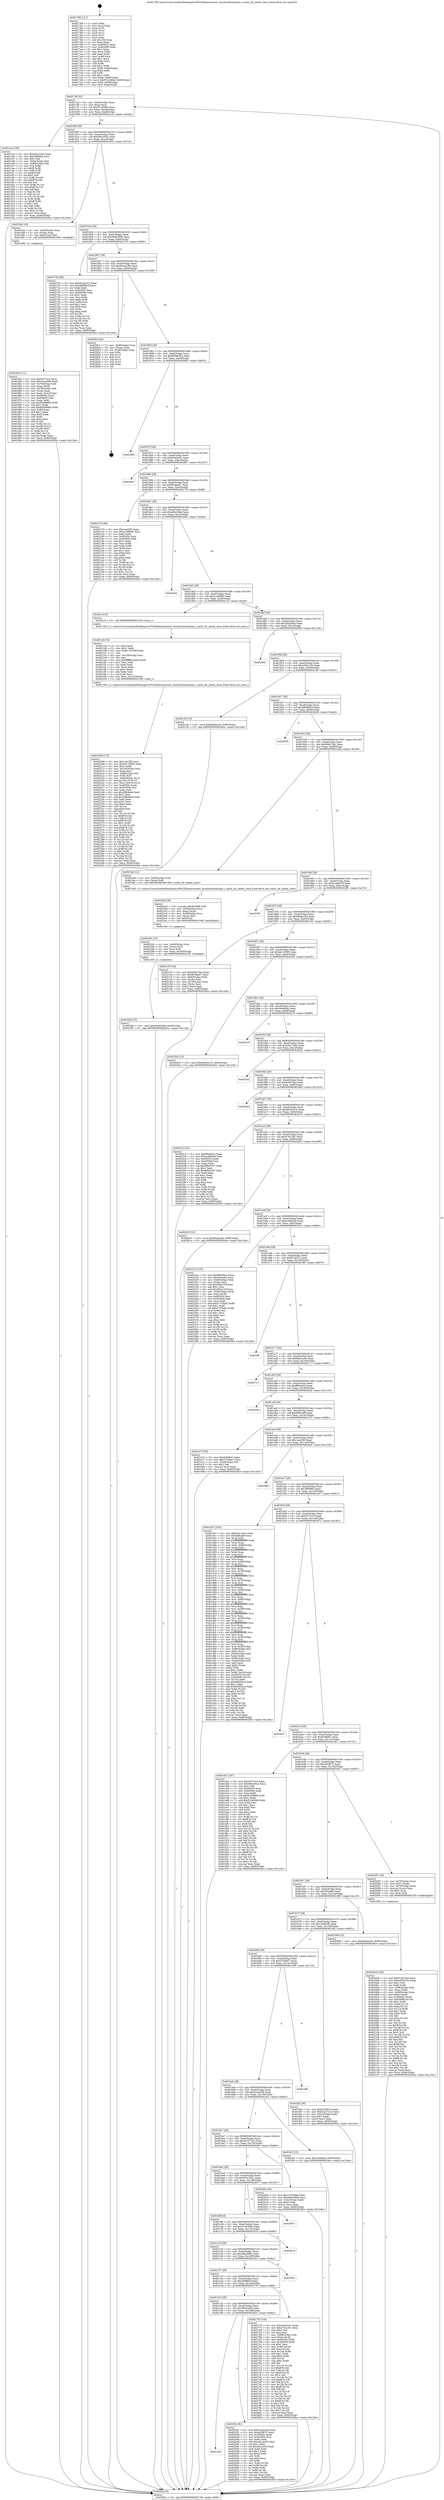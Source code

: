digraph "0x401780" {
  label = "0x401780 (/mnt/c/Users/mathe/Desktop/tcc/POCII/binaries/extr_linuxfscifssmb2ops.c_smb2_dir_needs_close_Final-ollvm.out::main(0))"
  labelloc = "t"
  node[shape=record]

  Entry [label="",width=0.3,height=0.3,shape=circle,fillcolor=black,style=filled]
  "0x4017ef" [label="{
     0x4017ef [32]\l
     | [instrs]\l
     &nbsp;&nbsp;0x4017ef \<+6\>: mov -0x90(%rbp),%eax\l
     &nbsp;&nbsp;0x4017f5 \<+2\>: mov %eax,%ecx\l
     &nbsp;&nbsp;0x4017f7 \<+6\>: sub $0x87a1b6bb,%ecx\l
     &nbsp;&nbsp;0x4017fd \<+6\>: mov %eax,-0xa4(%rbp)\l
     &nbsp;&nbsp;0x401803 \<+6\>: mov %ecx,-0xa8(%rbp)\l
     &nbsp;&nbsp;0x401809 \<+6\>: je 0000000000401ccd \<main+0x54d\>\l
  }"]
  "0x401ccd" [label="{
     0x401ccd [106]\l
     | [instrs]\l
     &nbsp;&nbsp;0x401ccd \<+5\>: mov $0x453c10a1,%eax\l
     &nbsp;&nbsp;0x401cd2 \<+5\>: mov $0x38f386a,%ecx\l
     &nbsp;&nbsp;0x401cd7 \<+2\>: mov $0x1,%dl\l
     &nbsp;&nbsp;0x401cd9 \<+7\>: mov -0x8a(%rbp),%sil\l
     &nbsp;&nbsp;0x401ce0 \<+7\>: mov -0x89(%rbp),%dil\l
     &nbsp;&nbsp;0x401ce7 \<+3\>: mov %sil,%r8b\l
     &nbsp;&nbsp;0x401cea \<+4\>: xor $0xff,%r8b\l
     &nbsp;&nbsp;0x401cee \<+3\>: mov %dil,%r9b\l
     &nbsp;&nbsp;0x401cf1 \<+4\>: xor $0xff,%r9b\l
     &nbsp;&nbsp;0x401cf5 \<+3\>: xor $0x1,%dl\l
     &nbsp;&nbsp;0x401cf8 \<+3\>: mov %r8b,%r10b\l
     &nbsp;&nbsp;0x401cfb \<+4\>: and $0xff,%r10b\l
     &nbsp;&nbsp;0x401cff \<+3\>: and %dl,%sil\l
     &nbsp;&nbsp;0x401d02 \<+3\>: mov %r9b,%r11b\l
     &nbsp;&nbsp;0x401d05 \<+4\>: and $0xff,%r11b\l
     &nbsp;&nbsp;0x401d09 \<+3\>: and %dl,%dil\l
     &nbsp;&nbsp;0x401d0c \<+3\>: or %sil,%r10b\l
     &nbsp;&nbsp;0x401d0f \<+3\>: or %dil,%r11b\l
     &nbsp;&nbsp;0x401d12 \<+3\>: xor %r11b,%r10b\l
     &nbsp;&nbsp;0x401d15 \<+3\>: or %r9b,%r8b\l
     &nbsp;&nbsp;0x401d18 \<+4\>: xor $0xff,%r8b\l
     &nbsp;&nbsp;0x401d1c \<+3\>: or $0x1,%dl\l
     &nbsp;&nbsp;0x401d1f \<+3\>: and %dl,%r8b\l
     &nbsp;&nbsp;0x401d22 \<+3\>: or %r8b,%r10b\l
     &nbsp;&nbsp;0x401d25 \<+4\>: test $0x1,%r10b\l
     &nbsp;&nbsp;0x401d29 \<+3\>: cmovne %ecx,%eax\l
     &nbsp;&nbsp;0x401d2c \<+6\>: mov %eax,-0x90(%rbp)\l
     &nbsp;&nbsp;0x401d32 \<+5\>: jmp 00000000004029ce \<main+0x124e\>\l
  }"]
  "0x40180f" [label="{
     0x40180f [28]\l
     | [instrs]\l
     &nbsp;&nbsp;0x40180f \<+5\>: jmp 0000000000401814 \<main+0x94\>\l
     &nbsp;&nbsp;0x401814 \<+6\>: mov -0xa4(%rbp),%eax\l
     &nbsp;&nbsp;0x40181a \<+5\>: sub $0x90bc0542,%eax\l
     &nbsp;&nbsp;0x40181f \<+6\>: mov %eax,-0xac(%rbp)\l
     &nbsp;&nbsp;0x401825 \<+6\>: je 0000000000401f44 \<main+0x7c4\>\l
  }"]
  "0x4029ce" [label="{
     0x4029ce [5]\l
     | [instrs]\l
     &nbsp;&nbsp;0x4029ce \<+5\>: jmp 00000000004017ef \<main+0x6f\>\l
  }"]
  "0x401780" [label="{
     0x401780 [111]\l
     | [instrs]\l
     &nbsp;&nbsp;0x401780 \<+1\>: push %rbp\l
     &nbsp;&nbsp;0x401781 \<+3\>: mov %rsp,%rbp\l
     &nbsp;&nbsp;0x401784 \<+2\>: push %r15\l
     &nbsp;&nbsp;0x401786 \<+2\>: push %r14\l
     &nbsp;&nbsp;0x401788 \<+2\>: push %r13\l
     &nbsp;&nbsp;0x40178a \<+2\>: push %r12\l
     &nbsp;&nbsp;0x40178c \<+1\>: push %rbx\l
     &nbsp;&nbsp;0x40178d \<+7\>: sub $0x158,%rsp\l
     &nbsp;&nbsp;0x401794 \<+2\>: xor %eax,%eax\l
     &nbsp;&nbsp;0x401796 \<+7\>: mov 0x40505c,%ecx\l
     &nbsp;&nbsp;0x40179d \<+7\>: mov 0x405060,%edx\l
     &nbsp;&nbsp;0x4017a4 \<+3\>: sub $0x1,%eax\l
     &nbsp;&nbsp;0x4017a7 \<+3\>: mov %ecx,%r8d\l
     &nbsp;&nbsp;0x4017aa \<+3\>: add %eax,%r8d\l
     &nbsp;&nbsp;0x4017ad \<+4\>: imul %r8d,%ecx\l
     &nbsp;&nbsp;0x4017b1 \<+3\>: and $0x1,%ecx\l
     &nbsp;&nbsp;0x4017b4 \<+3\>: cmp $0x0,%ecx\l
     &nbsp;&nbsp;0x4017b7 \<+4\>: sete %r9b\l
     &nbsp;&nbsp;0x4017bb \<+4\>: and $0x1,%r9b\l
     &nbsp;&nbsp;0x4017bf \<+7\>: mov %r9b,-0x8a(%rbp)\l
     &nbsp;&nbsp;0x4017c6 \<+3\>: cmp $0xa,%edx\l
     &nbsp;&nbsp;0x4017c9 \<+4\>: setl %r9b\l
     &nbsp;&nbsp;0x4017cd \<+4\>: and $0x1,%r9b\l
     &nbsp;&nbsp;0x4017d1 \<+7\>: mov %r9b,-0x89(%rbp)\l
     &nbsp;&nbsp;0x4017d8 \<+10\>: movl $0x87a1b6bb,-0x90(%rbp)\l
     &nbsp;&nbsp;0x4017e2 \<+6\>: mov %edi,-0x94(%rbp)\l
     &nbsp;&nbsp;0x4017e8 \<+7\>: mov %rsi,-0xa0(%rbp)\l
  }"]
  Exit [label="",width=0.3,height=0.3,shape=circle,fillcolor=black,style=filled,peripheries=2]
  "0x401f44" [label="{
     0x401f44 [16]\l
     | [instrs]\l
     &nbsp;&nbsp;0x401f44 \<+4\>: mov -0x80(%rbp),%rax\l
     &nbsp;&nbsp;0x401f48 \<+3\>: mov (%rax),%rax\l
     &nbsp;&nbsp;0x401f4b \<+4\>: mov 0x8(%rax),%rdi\l
     &nbsp;&nbsp;0x401f4f \<+5\>: call 0000000000401060 \<atoi@plt\>\l
     | [calls]\l
     &nbsp;&nbsp;0x401060 \{1\} (unknown)\l
  }"]
  "0x40182b" [label="{
     0x40182b [28]\l
     | [instrs]\l
     &nbsp;&nbsp;0x40182b \<+5\>: jmp 0000000000401830 \<main+0xb0\>\l
     &nbsp;&nbsp;0x401830 \<+6\>: mov -0xa4(%rbp),%eax\l
     &nbsp;&nbsp;0x401836 \<+5\>: sub $0x94a02068,%eax\l
     &nbsp;&nbsp;0x40183b \<+6\>: mov %eax,-0xb0(%rbp)\l
     &nbsp;&nbsp;0x401841 \<+6\>: je 0000000000402720 \<main+0xfa0\>\l
  }"]
  "0x4023e6" [label="{
     0x4023e6 [15]\l
     | [instrs]\l
     &nbsp;&nbsp;0x4023e6 \<+10\>: movl $0x94a02068,-0x90(%rbp)\l
     &nbsp;&nbsp;0x4023f0 \<+5\>: jmp 00000000004029ce \<main+0x124e\>\l
  }"]
  "0x402720" [label="{
     0x402720 [86]\l
     | [instrs]\l
     &nbsp;&nbsp;0x402720 \<+5\>: mov $0x9cd32c01,%eax\l
     &nbsp;&nbsp;0x402725 \<+5\>: mov $0x4b6f80cf,%ecx\l
     &nbsp;&nbsp;0x40272a \<+2\>: xor %edx,%edx\l
     &nbsp;&nbsp;0x40272c \<+7\>: mov 0x40505c,%esi\l
     &nbsp;&nbsp;0x402733 \<+7\>: mov 0x405060,%edi\l
     &nbsp;&nbsp;0x40273a \<+3\>: sub $0x1,%edx\l
     &nbsp;&nbsp;0x40273d \<+3\>: mov %esi,%r8d\l
     &nbsp;&nbsp;0x402740 \<+3\>: add %edx,%r8d\l
     &nbsp;&nbsp;0x402743 \<+4\>: imul %r8d,%esi\l
     &nbsp;&nbsp;0x402747 \<+3\>: and $0x1,%esi\l
     &nbsp;&nbsp;0x40274a \<+3\>: cmp $0x0,%esi\l
     &nbsp;&nbsp;0x40274d \<+4\>: sete %r9b\l
     &nbsp;&nbsp;0x402751 \<+3\>: cmp $0xa,%edi\l
     &nbsp;&nbsp;0x402754 \<+4\>: setl %r10b\l
     &nbsp;&nbsp;0x402758 \<+3\>: mov %r9b,%r11b\l
     &nbsp;&nbsp;0x40275b \<+3\>: and %r10b,%r11b\l
     &nbsp;&nbsp;0x40275e \<+3\>: xor %r10b,%r9b\l
     &nbsp;&nbsp;0x402761 \<+3\>: or %r9b,%r11b\l
     &nbsp;&nbsp;0x402764 \<+4\>: test $0x1,%r11b\l
     &nbsp;&nbsp;0x402768 \<+3\>: cmovne %ecx,%eax\l
     &nbsp;&nbsp;0x40276b \<+6\>: mov %eax,-0x90(%rbp)\l
     &nbsp;&nbsp;0x402771 \<+5\>: jmp 00000000004029ce \<main+0x124e\>\l
  }"]
  "0x401847" [label="{
     0x401847 [28]\l
     | [instrs]\l
     &nbsp;&nbsp;0x401847 \<+5\>: jmp 000000000040184c \<main+0xcc\>\l
     &nbsp;&nbsp;0x40184c \<+6\>: mov -0xa4(%rbp),%eax\l
     &nbsp;&nbsp;0x401852 \<+5\>: sub $0x94a2ac8b,%eax\l
     &nbsp;&nbsp;0x401857 \<+6\>: mov %eax,-0xb4(%rbp)\l
     &nbsp;&nbsp;0x40185d \<+6\>: je 000000000040281f \<main+0x109f\>\l
  }"]
  "0x4023d1" [label="{
     0x4023d1 [21]\l
     | [instrs]\l
     &nbsp;&nbsp;0x4023d1 \<+4\>: mov -0x68(%rbp),%rcx\l
     &nbsp;&nbsp;0x4023d5 \<+3\>: mov (%rcx),%rcx\l
     &nbsp;&nbsp;0x4023d8 \<+3\>: mov %rcx,%rdi\l
     &nbsp;&nbsp;0x4023db \<+6\>: mov %eax,-0x160(%rbp)\l
     &nbsp;&nbsp;0x4023e1 \<+5\>: call 0000000000401030 \<free@plt\>\l
     | [calls]\l
     &nbsp;&nbsp;0x401030 \{1\} (unknown)\l
  }"]
  "0x40281f" [label="{
     0x40281f [24]\l
     | [instrs]\l
     &nbsp;&nbsp;0x40281f \<+7\>: mov -0x88(%rbp),%rax\l
     &nbsp;&nbsp;0x402826 \<+2\>: mov (%rax),%eax\l
     &nbsp;&nbsp;0x402828 \<+4\>: lea -0x28(%rbp),%rsp\l
     &nbsp;&nbsp;0x40282c \<+1\>: pop %rbx\l
     &nbsp;&nbsp;0x40282d \<+2\>: pop %r12\l
     &nbsp;&nbsp;0x40282f \<+2\>: pop %r13\l
     &nbsp;&nbsp;0x402831 \<+2\>: pop %r14\l
     &nbsp;&nbsp;0x402833 \<+2\>: pop %r15\l
     &nbsp;&nbsp;0x402835 \<+1\>: pop %rbp\l
     &nbsp;&nbsp;0x402836 \<+1\>: ret\l
  }"]
  "0x401863" [label="{
     0x401863 [28]\l
     | [instrs]\l
     &nbsp;&nbsp;0x401863 \<+5\>: jmp 0000000000401868 \<main+0xe8\>\l
     &nbsp;&nbsp;0x401868 \<+6\>: mov -0xa4(%rbp),%eax\l
     &nbsp;&nbsp;0x40186e \<+5\>: sub $0x995e6353,%eax\l
     &nbsp;&nbsp;0x401873 \<+6\>: mov %eax,-0xb8(%rbp)\l
     &nbsp;&nbsp;0x401879 \<+6\>: je 0000000000402683 \<main+0xf03\>\l
  }"]
  "0x4023b4" [label="{
     0x4023b4 [29]\l
     | [instrs]\l
     &nbsp;&nbsp;0x4023b4 \<+10\>: movabs $0x4030d6,%rdi\l
     &nbsp;&nbsp;0x4023be \<+4\>: mov -0x58(%rbp),%rcx\l
     &nbsp;&nbsp;0x4023c2 \<+2\>: mov %eax,(%rcx)\l
     &nbsp;&nbsp;0x4023c4 \<+4\>: mov -0x58(%rbp),%rcx\l
     &nbsp;&nbsp;0x4023c8 \<+2\>: mov (%rcx),%esi\l
     &nbsp;&nbsp;0x4023ca \<+2\>: mov $0x0,%al\l
     &nbsp;&nbsp;0x4023cc \<+5\>: call 0000000000401040 \<printf@plt\>\l
     | [calls]\l
     &nbsp;&nbsp;0x401040 \{1\} (unknown)\l
  }"]
  "0x402683" [label="{
     0x402683\l
  }", style=dashed]
  "0x40187f" [label="{
     0x40187f [28]\l
     | [instrs]\l
     &nbsp;&nbsp;0x40187f \<+5\>: jmp 0000000000401884 \<main+0x104\>\l
     &nbsp;&nbsp;0x401884 \<+6\>: mov -0xa4(%rbp),%eax\l
     &nbsp;&nbsp;0x40188a \<+5\>: sub $0x9cd32c01,%eax\l
     &nbsp;&nbsp;0x40188f \<+6\>: mov %eax,-0xbc(%rbp)\l
     &nbsp;&nbsp;0x401895 \<+6\>: je 00000000004029b7 \<main+0x1237\>\l
  }"]
  "0x402208" [label="{
     0x402208 [172]\l
     | [instrs]\l
     &nbsp;&nbsp;0x402208 \<+5\>: mov $0x1ea25f2,%ecx\l
     &nbsp;&nbsp;0x40220d \<+5\>: mov $0xbd119993,%edx\l
     &nbsp;&nbsp;0x402212 \<+3\>: mov $0x1,%r8b\l
     &nbsp;&nbsp;0x402215 \<+6\>: mov -0x15c(%rbp),%esi\l
     &nbsp;&nbsp;0x40221b \<+3\>: imul %eax,%esi\l
     &nbsp;&nbsp;0x40221e \<+4\>: mov -0x68(%rbp),%r9\l
     &nbsp;&nbsp;0x402222 \<+3\>: mov (%r9),%r9\l
     &nbsp;&nbsp;0x402225 \<+4\>: mov -0x60(%rbp),%r10\l
     &nbsp;&nbsp;0x402229 \<+3\>: movslq (%r10),%r10\l
     &nbsp;&nbsp;0x40222c \<+4\>: mov %esi,(%r9,%r10,4)\l
     &nbsp;&nbsp;0x402230 \<+7\>: mov 0x40505c,%eax\l
     &nbsp;&nbsp;0x402237 \<+7\>: mov 0x405060,%esi\l
     &nbsp;&nbsp;0x40223e \<+2\>: mov %eax,%edi\l
     &nbsp;&nbsp;0x402240 \<+6\>: sub $0x26fb9e6d,%edi\l
     &nbsp;&nbsp;0x402246 \<+3\>: sub $0x1,%edi\l
     &nbsp;&nbsp;0x402249 \<+6\>: add $0x26fb9e6d,%edi\l
     &nbsp;&nbsp;0x40224f \<+3\>: imul %edi,%eax\l
     &nbsp;&nbsp;0x402252 \<+3\>: and $0x1,%eax\l
     &nbsp;&nbsp;0x402255 \<+3\>: cmp $0x0,%eax\l
     &nbsp;&nbsp;0x402258 \<+4\>: sete %r11b\l
     &nbsp;&nbsp;0x40225c \<+3\>: cmp $0xa,%esi\l
     &nbsp;&nbsp;0x40225f \<+3\>: setl %bl\l
     &nbsp;&nbsp;0x402262 \<+3\>: mov %r11b,%r14b\l
     &nbsp;&nbsp;0x402265 \<+4\>: xor $0xff,%r14b\l
     &nbsp;&nbsp;0x402269 \<+3\>: mov %bl,%r15b\l
     &nbsp;&nbsp;0x40226c \<+4\>: xor $0xff,%r15b\l
     &nbsp;&nbsp;0x402270 \<+4\>: xor $0x1,%r8b\l
     &nbsp;&nbsp;0x402274 \<+3\>: mov %r14b,%r12b\l
     &nbsp;&nbsp;0x402277 \<+4\>: and $0xff,%r12b\l
     &nbsp;&nbsp;0x40227b \<+3\>: and %r8b,%r11b\l
     &nbsp;&nbsp;0x40227e \<+3\>: mov %r15b,%r13b\l
     &nbsp;&nbsp;0x402281 \<+4\>: and $0xff,%r13b\l
     &nbsp;&nbsp;0x402285 \<+3\>: and %r8b,%bl\l
     &nbsp;&nbsp;0x402288 \<+3\>: or %r11b,%r12b\l
     &nbsp;&nbsp;0x40228b \<+3\>: or %bl,%r13b\l
     &nbsp;&nbsp;0x40228e \<+3\>: xor %r13b,%r12b\l
     &nbsp;&nbsp;0x402291 \<+3\>: or %r15b,%r14b\l
     &nbsp;&nbsp;0x402294 \<+4\>: xor $0xff,%r14b\l
     &nbsp;&nbsp;0x402298 \<+4\>: or $0x1,%r8b\l
     &nbsp;&nbsp;0x40229c \<+3\>: and %r8b,%r14b\l
     &nbsp;&nbsp;0x40229f \<+3\>: or %r14b,%r12b\l
     &nbsp;&nbsp;0x4022a2 \<+4\>: test $0x1,%r12b\l
     &nbsp;&nbsp;0x4022a6 \<+3\>: cmovne %edx,%ecx\l
     &nbsp;&nbsp;0x4022a9 \<+6\>: mov %ecx,-0x90(%rbp)\l
     &nbsp;&nbsp;0x4022af \<+5\>: jmp 00000000004029ce \<main+0x124e\>\l
  }"]
  "0x4029b7" [label="{
     0x4029b7\l
  }", style=dashed]
  "0x40189b" [label="{
     0x40189b [28]\l
     | [instrs]\l
     &nbsp;&nbsp;0x40189b \<+5\>: jmp 00000000004018a0 \<main+0x120\>\l
     &nbsp;&nbsp;0x4018a0 \<+6\>: mov -0xa4(%rbp),%eax\l
     &nbsp;&nbsp;0x4018a6 \<+5\>: sub $0x9f18ae67,%eax\l
     &nbsp;&nbsp;0x4018ab \<+6\>: mov %eax,-0xc0(%rbp)\l
     &nbsp;&nbsp;0x4018b1 \<+6\>: je 0000000000402179 \<main+0x9f9\>\l
  }"]
  "0x4021d4" [label="{
     0x4021d4 [52]\l
     | [instrs]\l
     &nbsp;&nbsp;0x4021d4 \<+2\>: xor %ecx,%ecx\l
     &nbsp;&nbsp;0x4021d6 \<+5\>: mov $0x2,%edx\l
     &nbsp;&nbsp;0x4021db \<+6\>: mov %edx,-0x158(%rbp)\l
     &nbsp;&nbsp;0x4021e1 \<+1\>: cltd\l
     &nbsp;&nbsp;0x4021e2 \<+6\>: mov -0x158(%rbp),%esi\l
     &nbsp;&nbsp;0x4021e8 \<+2\>: idiv %esi\l
     &nbsp;&nbsp;0x4021ea \<+6\>: imul $0xfffffffe,%edx,%edx\l
     &nbsp;&nbsp;0x4021f0 \<+2\>: mov %ecx,%edi\l
     &nbsp;&nbsp;0x4021f2 \<+2\>: sub %edx,%edi\l
     &nbsp;&nbsp;0x4021f4 \<+2\>: mov %ecx,%edx\l
     &nbsp;&nbsp;0x4021f6 \<+3\>: sub $0x1,%edx\l
     &nbsp;&nbsp;0x4021f9 \<+2\>: add %edx,%edi\l
     &nbsp;&nbsp;0x4021fb \<+2\>: sub %edi,%ecx\l
     &nbsp;&nbsp;0x4021fd \<+6\>: mov %ecx,-0x15c(%rbp)\l
     &nbsp;&nbsp;0x402203 \<+5\>: call 0000000000401160 \<next_i\>\l
     | [calls]\l
     &nbsp;&nbsp;0x401160 \{1\} (/mnt/c/Users/mathe/Desktop/tcc/POCII/binaries/extr_linuxfscifssmb2ops.c_smb2_dir_needs_close_Final-ollvm.out::next_i)\l
  }"]
  "0x402179" [label="{
     0x402179 [86]\l
     | [instrs]\l
     &nbsp;&nbsp;0x402179 \<+5\>: mov $0x1ea25f2,%eax\l
     &nbsp;&nbsp;0x40217e \<+5\>: mov $0xa1adf8b0,%ecx\l
     &nbsp;&nbsp;0x402183 \<+2\>: xor %edx,%edx\l
     &nbsp;&nbsp;0x402185 \<+7\>: mov 0x40505c,%esi\l
     &nbsp;&nbsp;0x40218c \<+7\>: mov 0x405060,%edi\l
     &nbsp;&nbsp;0x402193 \<+3\>: sub $0x1,%edx\l
     &nbsp;&nbsp;0x402196 \<+3\>: mov %esi,%r8d\l
     &nbsp;&nbsp;0x402199 \<+3\>: add %edx,%r8d\l
     &nbsp;&nbsp;0x40219c \<+4\>: imul %r8d,%esi\l
     &nbsp;&nbsp;0x4021a0 \<+3\>: and $0x1,%esi\l
     &nbsp;&nbsp;0x4021a3 \<+3\>: cmp $0x0,%esi\l
     &nbsp;&nbsp;0x4021a6 \<+4\>: sete %r9b\l
     &nbsp;&nbsp;0x4021aa \<+3\>: cmp $0xa,%edi\l
     &nbsp;&nbsp;0x4021ad \<+4\>: setl %r10b\l
     &nbsp;&nbsp;0x4021b1 \<+3\>: mov %r9b,%r11b\l
     &nbsp;&nbsp;0x4021b4 \<+3\>: and %r10b,%r11b\l
     &nbsp;&nbsp;0x4021b7 \<+3\>: xor %r10b,%r9b\l
     &nbsp;&nbsp;0x4021ba \<+3\>: or %r9b,%r11b\l
     &nbsp;&nbsp;0x4021bd \<+4\>: test $0x1,%r11b\l
     &nbsp;&nbsp;0x4021c1 \<+3\>: cmovne %ecx,%eax\l
     &nbsp;&nbsp;0x4021c4 \<+6\>: mov %eax,-0x90(%rbp)\l
     &nbsp;&nbsp;0x4021ca \<+5\>: jmp 00000000004029ce \<main+0x124e\>\l
  }"]
  "0x4018b7" [label="{
     0x4018b7 [28]\l
     | [instrs]\l
     &nbsp;&nbsp;0x4018b7 \<+5\>: jmp 00000000004018bc \<main+0x13c\>\l
     &nbsp;&nbsp;0x4018bc \<+6\>: mov -0xa4(%rbp),%eax\l
     &nbsp;&nbsp;0x4018c2 \<+5\>: sub $0xa0bc28ed,%eax\l
     &nbsp;&nbsp;0x4018c7 \<+6\>: mov %eax,-0xc4(%rbp)\l
     &nbsp;&nbsp;0x4018cd \<+6\>: je 0000000000402450 \<main+0xcd0\>\l
  }"]
  "0x4020a4" [label="{
     0x4020a4 [162]\l
     | [instrs]\l
     &nbsp;&nbsp;0x4020a4 \<+5\>: mov $0x5c261dce,%ecx\l
     &nbsp;&nbsp;0x4020a9 \<+5\>: mov $0xa293a15e,%edx\l
     &nbsp;&nbsp;0x4020ae \<+3\>: mov $0x1,%sil\l
     &nbsp;&nbsp;0x4020b1 \<+3\>: xor %r8d,%r8d\l
     &nbsp;&nbsp;0x4020b4 \<+4\>: mov -0x68(%rbp),%rdi\l
     &nbsp;&nbsp;0x4020b8 \<+3\>: mov %rax,(%rdi)\l
     &nbsp;&nbsp;0x4020bb \<+4\>: mov -0x60(%rbp),%rax\l
     &nbsp;&nbsp;0x4020bf \<+6\>: movl $0x0,(%rax)\l
     &nbsp;&nbsp;0x4020c5 \<+8\>: mov 0x40505c,%r9d\l
     &nbsp;&nbsp;0x4020cd \<+8\>: mov 0x405060,%r10d\l
     &nbsp;&nbsp;0x4020d5 \<+4\>: sub $0x1,%r8d\l
     &nbsp;&nbsp;0x4020d9 \<+3\>: mov %r9d,%r11d\l
     &nbsp;&nbsp;0x4020dc \<+3\>: add %r8d,%r11d\l
     &nbsp;&nbsp;0x4020df \<+4\>: imul %r11d,%r9d\l
     &nbsp;&nbsp;0x4020e3 \<+4\>: and $0x1,%r9d\l
     &nbsp;&nbsp;0x4020e7 \<+4\>: cmp $0x0,%r9d\l
     &nbsp;&nbsp;0x4020eb \<+3\>: sete %bl\l
     &nbsp;&nbsp;0x4020ee \<+4\>: cmp $0xa,%r10d\l
     &nbsp;&nbsp;0x4020f2 \<+4\>: setl %r14b\l
     &nbsp;&nbsp;0x4020f6 \<+3\>: mov %bl,%r15b\l
     &nbsp;&nbsp;0x4020f9 \<+4\>: xor $0xff,%r15b\l
     &nbsp;&nbsp;0x4020fd \<+3\>: mov %r14b,%r12b\l
     &nbsp;&nbsp;0x402100 \<+4\>: xor $0xff,%r12b\l
     &nbsp;&nbsp;0x402104 \<+4\>: xor $0x1,%sil\l
     &nbsp;&nbsp;0x402108 \<+3\>: mov %r15b,%r13b\l
     &nbsp;&nbsp;0x40210b \<+4\>: and $0xff,%r13b\l
     &nbsp;&nbsp;0x40210f \<+3\>: and %sil,%bl\l
     &nbsp;&nbsp;0x402112 \<+3\>: mov %r12b,%al\l
     &nbsp;&nbsp;0x402115 \<+2\>: and $0xff,%al\l
     &nbsp;&nbsp;0x402117 \<+3\>: and %sil,%r14b\l
     &nbsp;&nbsp;0x40211a \<+3\>: or %bl,%r13b\l
     &nbsp;&nbsp;0x40211d \<+3\>: or %r14b,%al\l
     &nbsp;&nbsp;0x402120 \<+3\>: xor %al,%r13b\l
     &nbsp;&nbsp;0x402123 \<+3\>: or %r12b,%r15b\l
     &nbsp;&nbsp;0x402126 \<+4\>: xor $0xff,%r15b\l
     &nbsp;&nbsp;0x40212a \<+4\>: or $0x1,%sil\l
     &nbsp;&nbsp;0x40212e \<+3\>: and %sil,%r15b\l
     &nbsp;&nbsp;0x402131 \<+3\>: or %r15b,%r13b\l
     &nbsp;&nbsp;0x402134 \<+4\>: test $0x1,%r13b\l
     &nbsp;&nbsp;0x402138 \<+3\>: cmovne %edx,%ecx\l
     &nbsp;&nbsp;0x40213b \<+6\>: mov %ecx,-0x90(%rbp)\l
     &nbsp;&nbsp;0x402141 \<+5\>: jmp 00000000004029ce \<main+0x124e\>\l
  }"]
  "0x402450" [label="{
     0x402450\l
  }", style=dashed]
  "0x4018d3" [label="{
     0x4018d3 [28]\l
     | [instrs]\l
     &nbsp;&nbsp;0x4018d3 \<+5\>: jmp 00000000004018d8 \<main+0x158\>\l
     &nbsp;&nbsp;0x4018d8 \<+6\>: mov -0xa4(%rbp),%eax\l
     &nbsp;&nbsp;0x4018de \<+5\>: sub $0xa1adf8b0,%eax\l
     &nbsp;&nbsp;0x4018e3 \<+6\>: mov %eax,-0xc8(%rbp)\l
     &nbsp;&nbsp;0x4018e9 \<+6\>: je 00000000004021cf \<main+0xa4f\>\l
  }"]
  "0x401c6f" [label="{
     0x401c6f\l
  }", style=dashed]
  "0x4021cf" [label="{
     0x4021cf [5]\l
     | [instrs]\l
     &nbsp;&nbsp;0x4021cf \<+5\>: call 0000000000401160 \<next_i\>\l
     | [calls]\l
     &nbsp;&nbsp;0x401160 \{1\} (/mnt/c/Users/mathe/Desktop/tcc/POCII/binaries/extr_linuxfscifssmb2ops.c_smb2_dir_needs_close_Final-ollvm.out::next_i)\l
  }"]
  "0x4018ef" [label="{
     0x4018ef [28]\l
     | [instrs]\l
     &nbsp;&nbsp;0x4018ef \<+5\>: jmp 00000000004018f4 \<main+0x174\>\l
     &nbsp;&nbsp;0x4018f4 \<+6\>: mov -0xa4(%rbp),%eax\l
     &nbsp;&nbsp;0x4018fa \<+5\>: sub $0xa282b0ee,%eax\l
     &nbsp;&nbsp;0x4018ff \<+6\>: mov %eax,-0xcc(%rbp)\l
     &nbsp;&nbsp;0x401905 \<+6\>: je 0000000000402966 \<main+0x11e6\>\l
  }"]
  "0x40202c" [label="{
     0x40202c [91]\l
     | [instrs]\l
     &nbsp;&nbsp;0x40202c \<+5\>: mov $0x5c261dce,%eax\l
     &nbsp;&nbsp;0x402031 \<+5\>: mov $0xa02f872,%ecx\l
     &nbsp;&nbsp;0x402036 \<+7\>: mov 0x40505c,%edx\l
     &nbsp;&nbsp;0x40203d \<+7\>: mov 0x405060,%esi\l
     &nbsp;&nbsp;0x402044 \<+2\>: mov %edx,%edi\l
     &nbsp;&nbsp;0x402046 \<+6\>: add $0xed2cac03,%edi\l
     &nbsp;&nbsp;0x40204c \<+3\>: sub $0x1,%edi\l
     &nbsp;&nbsp;0x40204f \<+6\>: sub $0xed2cac03,%edi\l
     &nbsp;&nbsp;0x402055 \<+3\>: imul %edi,%edx\l
     &nbsp;&nbsp;0x402058 \<+3\>: and $0x1,%edx\l
     &nbsp;&nbsp;0x40205b \<+3\>: cmp $0x0,%edx\l
     &nbsp;&nbsp;0x40205e \<+4\>: sete %r8b\l
     &nbsp;&nbsp;0x402062 \<+3\>: cmp $0xa,%esi\l
     &nbsp;&nbsp;0x402065 \<+4\>: setl %r9b\l
     &nbsp;&nbsp;0x402069 \<+3\>: mov %r8b,%r10b\l
     &nbsp;&nbsp;0x40206c \<+3\>: and %r9b,%r10b\l
     &nbsp;&nbsp;0x40206f \<+3\>: xor %r9b,%r8b\l
     &nbsp;&nbsp;0x402072 \<+3\>: or %r8b,%r10b\l
     &nbsp;&nbsp;0x402075 \<+4\>: test $0x1,%r10b\l
     &nbsp;&nbsp;0x402079 \<+3\>: cmovne %ecx,%eax\l
     &nbsp;&nbsp;0x40207c \<+6\>: mov %eax,-0x90(%rbp)\l
     &nbsp;&nbsp;0x402082 \<+5\>: jmp 00000000004029ce \<main+0x124e\>\l
  }"]
  "0x402966" [label="{
     0x402966\l
  }", style=dashed]
  "0x40190b" [label="{
     0x40190b [28]\l
     | [instrs]\l
     &nbsp;&nbsp;0x40190b \<+5\>: jmp 0000000000401910 \<main+0x190\>\l
     &nbsp;&nbsp;0x401910 \<+6\>: mov -0xa4(%rbp),%eax\l
     &nbsp;&nbsp;0x401916 \<+5\>: sub $0xa293a15e,%eax\l
     &nbsp;&nbsp;0x40191b \<+6\>: mov %eax,-0xd0(%rbp)\l
     &nbsp;&nbsp;0x401921 \<+6\>: je 0000000000402146 \<main+0x9c6\>\l
  }"]
  "0x401c53" [label="{
     0x401c53 [28]\l
     | [instrs]\l
     &nbsp;&nbsp;0x401c53 \<+5\>: jmp 0000000000401c58 \<main+0x4d8\>\l
     &nbsp;&nbsp;0x401c58 \<+6\>: mov -0xa4(%rbp),%eax\l
     &nbsp;&nbsp;0x401c5e \<+5\>: sub $0x4d625d0d,%eax\l
     &nbsp;&nbsp;0x401c63 \<+6\>: mov %eax,-0x148(%rbp)\l
     &nbsp;&nbsp;0x401c69 \<+6\>: je 000000000040202c \<main+0x8ac\>\l
  }"]
  "0x402146" [label="{
     0x402146 [15]\l
     | [instrs]\l
     &nbsp;&nbsp;0x402146 \<+10\>: movl $0xb84bea33,-0x90(%rbp)\l
     &nbsp;&nbsp;0x402150 \<+5\>: jmp 00000000004029ce \<main+0x124e\>\l
  }"]
  "0x401927" [label="{
     0x401927 [28]\l
     | [instrs]\l
     &nbsp;&nbsp;0x401927 \<+5\>: jmp 000000000040192c \<main+0x1ac\>\l
     &nbsp;&nbsp;0x40192c \<+6\>: mov -0xa4(%rbp),%eax\l
     &nbsp;&nbsp;0x401932 \<+5\>: sub $0xa89df02d,%eax\l
     &nbsp;&nbsp;0x401937 \<+6\>: mov %eax,-0xd4(%rbp)\l
     &nbsp;&nbsp;0x40193d \<+6\>: je 0000000000402628 \<main+0xea8\>\l
  }"]
  "0x402776" [label="{
     0x402776 [154]\l
     | [instrs]\l
     &nbsp;&nbsp;0x402776 \<+5\>: mov $0x9cd32c01,%eax\l
     &nbsp;&nbsp;0x40277b \<+5\>: mov $0xe7fc1291,%ecx\l
     &nbsp;&nbsp;0x402780 \<+2\>: mov $0x1,%dl\l
     &nbsp;&nbsp;0x402782 \<+2\>: xor %esi,%esi\l
     &nbsp;&nbsp;0x402784 \<+7\>: mov -0x88(%rbp),%rdi\l
     &nbsp;&nbsp;0x40278b \<+6\>: movl $0x0,(%rdi)\l
     &nbsp;&nbsp;0x402791 \<+8\>: mov 0x40505c,%r8d\l
     &nbsp;&nbsp;0x402799 \<+8\>: mov 0x405060,%r9d\l
     &nbsp;&nbsp;0x4027a1 \<+3\>: sub $0x1,%esi\l
     &nbsp;&nbsp;0x4027a4 \<+3\>: mov %r8d,%r10d\l
     &nbsp;&nbsp;0x4027a7 \<+3\>: add %esi,%r10d\l
     &nbsp;&nbsp;0x4027aa \<+4\>: imul %r10d,%r8d\l
     &nbsp;&nbsp;0x4027ae \<+4\>: and $0x1,%r8d\l
     &nbsp;&nbsp;0x4027b2 \<+4\>: cmp $0x0,%r8d\l
     &nbsp;&nbsp;0x4027b6 \<+4\>: sete %r11b\l
     &nbsp;&nbsp;0x4027ba \<+4\>: cmp $0xa,%r9d\l
     &nbsp;&nbsp;0x4027be \<+3\>: setl %bl\l
     &nbsp;&nbsp;0x4027c1 \<+3\>: mov %r11b,%r14b\l
     &nbsp;&nbsp;0x4027c4 \<+4\>: xor $0xff,%r14b\l
     &nbsp;&nbsp;0x4027c8 \<+3\>: mov %bl,%r15b\l
     &nbsp;&nbsp;0x4027cb \<+4\>: xor $0xff,%r15b\l
     &nbsp;&nbsp;0x4027cf \<+3\>: xor $0x1,%dl\l
     &nbsp;&nbsp;0x4027d2 \<+3\>: mov %r14b,%r12b\l
     &nbsp;&nbsp;0x4027d5 \<+4\>: and $0xff,%r12b\l
     &nbsp;&nbsp;0x4027d9 \<+3\>: and %dl,%r11b\l
     &nbsp;&nbsp;0x4027dc \<+3\>: mov %r15b,%r13b\l
     &nbsp;&nbsp;0x4027df \<+4\>: and $0xff,%r13b\l
     &nbsp;&nbsp;0x4027e3 \<+2\>: and %dl,%bl\l
     &nbsp;&nbsp;0x4027e5 \<+3\>: or %r11b,%r12b\l
     &nbsp;&nbsp;0x4027e8 \<+3\>: or %bl,%r13b\l
     &nbsp;&nbsp;0x4027eb \<+3\>: xor %r13b,%r12b\l
     &nbsp;&nbsp;0x4027ee \<+3\>: or %r15b,%r14b\l
     &nbsp;&nbsp;0x4027f1 \<+4\>: xor $0xff,%r14b\l
     &nbsp;&nbsp;0x4027f5 \<+3\>: or $0x1,%dl\l
     &nbsp;&nbsp;0x4027f8 \<+3\>: and %dl,%r14b\l
     &nbsp;&nbsp;0x4027fb \<+3\>: or %r14b,%r12b\l
     &nbsp;&nbsp;0x4027fe \<+4\>: test $0x1,%r12b\l
     &nbsp;&nbsp;0x402802 \<+3\>: cmovne %ecx,%eax\l
     &nbsp;&nbsp;0x402805 \<+6\>: mov %eax,-0x90(%rbp)\l
     &nbsp;&nbsp;0x40280b \<+5\>: jmp 00000000004029ce \<main+0x124e\>\l
  }"]
  "0x402628" [label="{
     0x402628\l
  }", style=dashed]
  "0x401943" [label="{
     0x401943 [28]\l
     | [instrs]\l
     &nbsp;&nbsp;0x401943 \<+5\>: jmp 0000000000401948 \<main+0x1c8\>\l
     &nbsp;&nbsp;0x401948 \<+6\>: mov -0xa4(%rbp),%eax\l
     &nbsp;&nbsp;0x40194e \<+5\>: sub $0xb08a70a2,%eax\l
     &nbsp;&nbsp;0x401953 \<+6\>: mov %eax,-0xd8(%rbp)\l
     &nbsp;&nbsp;0x401959 \<+6\>: je 00000000004023a8 \<main+0xc28\>\l
  }"]
  "0x401c37" [label="{
     0x401c37 [28]\l
     | [instrs]\l
     &nbsp;&nbsp;0x401c37 \<+5\>: jmp 0000000000401c3c \<main+0x4bc\>\l
     &nbsp;&nbsp;0x401c3c \<+6\>: mov -0xa4(%rbp),%eax\l
     &nbsp;&nbsp;0x401c42 \<+5\>: sub $0x4b6f80cf,%eax\l
     &nbsp;&nbsp;0x401c47 \<+6\>: mov %eax,-0x144(%rbp)\l
     &nbsp;&nbsp;0x401c4d \<+6\>: je 0000000000402776 \<main+0xff6\>\l
  }"]
  "0x4023a8" [label="{
     0x4023a8 [12]\l
     | [instrs]\l
     &nbsp;&nbsp;0x4023a8 \<+4\>: mov -0x68(%rbp),%rax\l
     &nbsp;&nbsp;0x4023ac \<+3\>: mov (%rax),%rdi\l
     &nbsp;&nbsp;0x4023af \<+5\>: call 0000000000401590 \<smb2_dir_needs_close\>\l
     | [calls]\l
     &nbsp;&nbsp;0x401590 \{1\} (/mnt/c/Users/mathe/Desktop/tcc/POCII/binaries/extr_linuxfscifssmb2ops.c_smb2_dir_needs_close_Final-ollvm.out::smb2_dir_needs_close)\l
  }"]
  "0x40195f" [label="{
     0x40195f [28]\l
     | [instrs]\l
     &nbsp;&nbsp;0x40195f \<+5\>: jmp 0000000000401964 \<main+0x1e4\>\l
     &nbsp;&nbsp;0x401964 \<+6\>: mov -0xa4(%rbp),%eax\l
     &nbsp;&nbsp;0x40196a \<+5\>: sub $0xb1e6a479,%eax\l
     &nbsp;&nbsp;0x40196f \<+6\>: mov %eax,-0xdc(%rbp)\l
     &nbsp;&nbsp;0x401975 \<+6\>: je 00000000004023f5 \<main+0xc75\>\l
  }"]
  "0x40254c" [label="{
     0x40254c\l
  }", style=dashed]
  "0x4023f5" [label="{
     0x4023f5\l
  }", style=dashed]
  "0x40197b" [label="{
     0x40197b [28]\l
     | [instrs]\l
     &nbsp;&nbsp;0x40197b \<+5\>: jmp 0000000000401980 \<main+0x200\>\l
     &nbsp;&nbsp;0x401980 \<+6\>: mov -0xa4(%rbp),%eax\l
     &nbsp;&nbsp;0x401986 \<+5\>: sub $0xb84bea33,%eax\l
     &nbsp;&nbsp;0x40198b \<+6\>: mov %eax,-0xe0(%rbp)\l
     &nbsp;&nbsp;0x401991 \<+6\>: je 0000000000402155 \<main+0x9d5\>\l
  }"]
  "0x401c1b" [label="{
     0x401c1b [28]\l
     | [instrs]\l
     &nbsp;&nbsp;0x401c1b \<+5\>: jmp 0000000000401c20 \<main+0x4a0\>\l
     &nbsp;&nbsp;0x401c20 \<+6\>: mov -0xa4(%rbp),%eax\l
     &nbsp;&nbsp;0x401c26 \<+5\>: sub $0x48bc999c,%eax\l
     &nbsp;&nbsp;0x401c2b \<+6\>: mov %eax,-0x140(%rbp)\l
     &nbsp;&nbsp;0x401c31 \<+6\>: je 000000000040254c \<main+0xdcc\>\l
  }"]
  "0x402155" [label="{
     0x402155 [36]\l
     | [instrs]\l
     &nbsp;&nbsp;0x402155 \<+5\>: mov $0xb08a70a2,%eax\l
     &nbsp;&nbsp;0x40215a \<+5\>: mov $0x9f18ae67,%ecx\l
     &nbsp;&nbsp;0x40215f \<+4\>: mov -0x60(%rbp),%rdx\l
     &nbsp;&nbsp;0x402163 \<+2\>: mov (%rdx),%esi\l
     &nbsp;&nbsp;0x402165 \<+4\>: mov -0x70(%rbp),%rdx\l
     &nbsp;&nbsp;0x402169 \<+2\>: cmp (%rdx),%esi\l
     &nbsp;&nbsp;0x40216b \<+3\>: cmovl %ecx,%eax\l
     &nbsp;&nbsp;0x40216e \<+6\>: mov %eax,-0x90(%rbp)\l
     &nbsp;&nbsp;0x402174 \<+5\>: jmp 00000000004029ce \<main+0x124e\>\l
  }"]
  "0x401997" [label="{
     0x401997 [28]\l
     | [instrs]\l
     &nbsp;&nbsp;0x401997 \<+5\>: jmp 000000000040199c \<main+0x21c\>\l
     &nbsp;&nbsp;0x40199c \<+6\>: mov -0xa4(%rbp),%eax\l
     &nbsp;&nbsp;0x4019a2 \<+5\>: sub $0xbd119993,%eax\l
     &nbsp;&nbsp;0x4019a7 \<+6\>: mov %eax,-0xe4(%rbp)\l
     &nbsp;&nbsp;0x4019ad \<+6\>: je 00000000004022b4 \<main+0xb34\>\l
  }"]
  "0x402619" [label="{
     0x402619\l
  }", style=dashed]
  "0x4022b4" [label="{
     0x4022b4 [15]\l
     | [instrs]\l
     &nbsp;&nbsp;0x4022b4 \<+10\>: movl $0xde624315,-0x90(%rbp)\l
     &nbsp;&nbsp;0x4022be \<+5\>: jmp 00000000004029ce \<main+0x124e\>\l
  }"]
  "0x4019b3" [label="{
     0x4019b3 [28]\l
     | [instrs]\l
     &nbsp;&nbsp;0x4019b3 \<+5\>: jmp 00000000004019b8 \<main+0x238\>\l
     &nbsp;&nbsp;0x4019b8 \<+6\>: mov -0xa4(%rbp),%eax\l
     &nbsp;&nbsp;0x4019be \<+5\>: sub $0xc6a9ddae,%eax\l
     &nbsp;&nbsp;0x4019c3 \<+6\>: mov %eax,-0xe8(%rbp)\l
     &nbsp;&nbsp;0x4019c9 \<+6\>: je 0000000000402519 \<main+0xd99\>\l
  }"]
  "0x401bff" [label="{
     0x401bff [28]\l
     | [instrs]\l
     &nbsp;&nbsp;0x401bff \<+5\>: jmp 0000000000401c04 \<main+0x484\>\l
     &nbsp;&nbsp;0x401c04 \<+6\>: mov -0xa4(%rbp),%eax\l
     &nbsp;&nbsp;0x401c0a \<+5\>: sub $0x47e536a6,%eax\l
     &nbsp;&nbsp;0x401c0f \<+6\>: mov %eax,-0x13c(%rbp)\l
     &nbsp;&nbsp;0x401c15 \<+6\>: je 0000000000402619 \<main+0xe99\>\l
  }"]
  "0x402519" [label="{
     0x402519\l
  }", style=dashed]
  "0x4019cf" [label="{
     0x4019cf [28]\l
     | [instrs]\l
     &nbsp;&nbsp;0x4019cf \<+5\>: jmp 00000000004019d4 \<main+0x254\>\l
     &nbsp;&nbsp;0x4019d4 \<+6\>: mov -0xa4(%rbp),%eax\l
     &nbsp;&nbsp;0x4019da \<+5\>: sub $0xc9a17bd3,%eax\l
     &nbsp;&nbsp;0x4019df \<+6\>: mov %eax,-0xec(%rbp)\l
     &nbsp;&nbsp;0x4019e5 \<+6\>: je 00000000004025a2 \<main+0xe22\>\l
  }"]
  "0x402837" [label="{
     0x402837\l
  }", style=dashed]
  "0x4025a2" [label="{
     0x4025a2\l
  }", style=dashed]
  "0x4019eb" [label="{
     0x4019eb [28]\l
     | [instrs]\l
     &nbsp;&nbsp;0x4019eb \<+5\>: jmp 00000000004019f0 \<main+0x270\>\l
     &nbsp;&nbsp;0x4019f0 \<+6\>: mov -0xa4(%rbp),%eax\l
     &nbsp;&nbsp;0x4019f6 \<+5\>: sub $0xdc857ebe,%eax\l
     &nbsp;&nbsp;0x4019fb \<+6\>: mov %eax,-0xf0(%rbp)\l
     &nbsp;&nbsp;0x401a01 \<+6\>: je 00000000004029a3 \<main+0x1223\>\l
  }"]
  "0x401be3" [label="{
     0x401be3 [28]\l
     | [instrs]\l
     &nbsp;&nbsp;0x401be3 \<+5\>: jmp 0000000000401be8 \<main+0x468\>\l
     &nbsp;&nbsp;0x401be8 \<+6\>: mov -0xa4(%rbp),%eax\l
     &nbsp;&nbsp;0x401bee \<+5\>: sub $0x453c10a1,%eax\l
     &nbsp;&nbsp;0x401bf3 \<+6\>: mov %eax,-0x138(%rbp)\l
     &nbsp;&nbsp;0x401bf9 \<+6\>: je 0000000000402837 \<main+0x10b7\>\l
  }"]
  "0x4029a3" [label="{
     0x4029a3\l
  }", style=dashed]
  "0x401a07" [label="{
     0x401a07 [28]\l
     | [instrs]\l
     &nbsp;&nbsp;0x401a07 \<+5\>: jmp 0000000000401a0c \<main+0x28c\>\l
     &nbsp;&nbsp;0x401a0c \<+6\>: mov -0xa4(%rbp),%eax\l
     &nbsp;&nbsp;0x401a12 \<+5\>: sub $0xde624315,%eax\l
     &nbsp;&nbsp;0x401a17 \<+6\>: mov %eax,-0xf4(%rbp)\l
     &nbsp;&nbsp;0x401a1d \<+6\>: je 00000000004022c3 \<main+0xb43\>\l
  }"]
  "0x40200e" [label="{
     0x40200e [30]\l
     | [instrs]\l
     &nbsp;&nbsp;0x40200e \<+5\>: mov $0x47e536a6,%eax\l
     &nbsp;&nbsp;0x402013 \<+5\>: mov $0x4d625d0d,%ecx\l
     &nbsp;&nbsp;0x402018 \<+3\>: mov -0x2c(%rbp),%edx\l
     &nbsp;&nbsp;0x40201b \<+3\>: cmp $0x0,%edx\l
     &nbsp;&nbsp;0x40201e \<+3\>: cmove %ecx,%eax\l
     &nbsp;&nbsp;0x402021 \<+6\>: mov %eax,-0x90(%rbp)\l
     &nbsp;&nbsp;0x402027 \<+5\>: jmp 00000000004029ce \<main+0x124e\>\l
  }"]
  "0x4022c3" [label="{
     0x4022c3 [91]\l
     | [instrs]\l
     &nbsp;&nbsp;0x4022c3 \<+5\>: mov $0xf86c60ce,%eax\l
     &nbsp;&nbsp;0x4022c8 \<+5\>: mov $0xec4694c6,%ecx\l
     &nbsp;&nbsp;0x4022cd \<+7\>: mov 0x40505c,%edx\l
     &nbsp;&nbsp;0x4022d4 \<+7\>: mov 0x405060,%esi\l
     &nbsp;&nbsp;0x4022db \<+2\>: mov %edx,%edi\l
     &nbsp;&nbsp;0x4022dd \<+6\>: sub $0x8f5b4787,%edi\l
     &nbsp;&nbsp;0x4022e3 \<+3\>: sub $0x1,%edi\l
     &nbsp;&nbsp;0x4022e6 \<+6\>: add $0x8f5b4787,%edi\l
     &nbsp;&nbsp;0x4022ec \<+3\>: imul %edi,%edx\l
     &nbsp;&nbsp;0x4022ef \<+3\>: and $0x1,%edx\l
     &nbsp;&nbsp;0x4022f2 \<+3\>: cmp $0x0,%edx\l
     &nbsp;&nbsp;0x4022f5 \<+4\>: sete %r8b\l
     &nbsp;&nbsp;0x4022f9 \<+3\>: cmp $0xa,%esi\l
     &nbsp;&nbsp;0x4022fc \<+4\>: setl %r9b\l
     &nbsp;&nbsp;0x402300 \<+3\>: mov %r8b,%r10b\l
     &nbsp;&nbsp;0x402303 \<+3\>: and %r9b,%r10b\l
     &nbsp;&nbsp;0x402306 \<+3\>: xor %r9b,%r8b\l
     &nbsp;&nbsp;0x402309 \<+3\>: or %r8b,%r10b\l
     &nbsp;&nbsp;0x40230c \<+4\>: test $0x1,%r10b\l
     &nbsp;&nbsp;0x402310 \<+3\>: cmovne %ecx,%eax\l
     &nbsp;&nbsp;0x402313 \<+6\>: mov %eax,-0x90(%rbp)\l
     &nbsp;&nbsp;0x402319 \<+5\>: jmp 00000000004029ce \<main+0x124e\>\l
  }"]
  "0x401a23" [label="{
     0x401a23 [28]\l
     | [instrs]\l
     &nbsp;&nbsp;0x401a23 \<+5\>: jmp 0000000000401a28 \<main+0x2a8\>\l
     &nbsp;&nbsp;0x401a28 \<+6\>: mov -0xa4(%rbp),%eax\l
     &nbsp;&nbsp;0x401a2e \<+5\>: sub $0xe7fc1291,%eax\l
     &nbsp;&nbsp;0x401a33 \<+6\>: mov %eax,-0xf8(%rbp)\l
     &nbsp;&nbsp;0x401a39 \<+6\>: je 0000000000402810 \<main+0x1090\>\l
  }"]
  "0x401bc7" [label="{
     0x401bc7 [28]\l
     | [instrs]\l
     &nbsp;&nbsp;0x401bc7 \<+5\>: jmp 0000000000401bcc \<main+0x44c\>\l
     &nbsp;&nbsp;0x401bcc \<+6\>: mov -0xa4(%rbp),%eax\l
     &nbsp;&nbsp;0x401bd2 \<+5\>: sub $0x42227223,%eax\l
     &nbsp;&nbsp;0x401bd7 \<+6\>: mov %eax,-0x134(%rbp)\l
     &nbsp;&nbsp;0x401bdd \<+6\>: je 000000000040200e \<main+0x88e\>\l
  }"]
  "0x402810" [label="{
     0x402810 [15]\l
     | [instrs]\l
     &nbsp;&nbsp;0x402810 \<+10\>: movl $0x94a2ac8b,-0x90(%rbp)\l
     &nbsp;&nbsp;0x40281a \<+5\>: jmp 00000000004029ce \<main+0x124e\>\l
  }"]
  "0x401a3f" [label="{
     0x401a3f [28]\l
     | [instrs]\l
     &nbsp;&nbsp;0x401a3f \<+5\>: jmp 0000000000401a44 \<main+0x2c4\>\l
     &nbsp;&nbsp;0x401a44 \<+6\>: mov -0xa4(%rbp),%eax\l
     &nbsp;&nbsp;0x401a4a \<+5\>: sub $0xec4694c6,%eax\l
     &nbsp;&nbsp;0x401a4f \<+6\>: mov %eax,-0xfc(%rbp)\l
     &nbsp;&nbsp;0x401a55 \<+6\>: je 000000000040231e \<main+0xb9e\>\l
  }"]
  "0x401fc3" [label="{
     0x401fc3 [15]\l
     | [instrs]\l
     &nbsp;&nbsp;0x401fc3 \<+10\>: movl $0x1ef3f426,-0x90(%rbp)\l
     &nbsp;&nbsp;0x401fcd \<+5\>: jmp 00000000004029ce \<main+0x124e\>\l
  }"]
  "0x40231e" [label="{
     0x40231e [123]\l
     | [instrs]\l
     &nbsp;&nbsp;0x40231e \<+5\>: mov $0xf86c60ce,%eax\l
     &nbsp;&nbsp;0x402323 \<+5\>: mov $0xc83aa82,%ecx\l
     &nbsp;&nbsp;0x402328 \<+4\>: mov -0x60(%rbp),%rdx\l
     &nbsp;&nbsp;0x40232c \<+2\>: mov (%rdx),%esi\l
     &nbsp;&nbsp;0x40232e \<+6\>: sub $0x600e153f,%esi\l
     &nbsp;&nbsp;0x402334 \<+3\>: add $0x1,%esi\l
     &nbsp;&nbsp;0x402337 \<+6\>: add $0x600e153f,%esi\l
     &nbsp;&nbsp;0x40233d \<+4\>: mov -0x60(%rbp),%rdx\l
     &nbsp;&nbsp;0x402341 \<+2\>: mov %esi,(%rdx)\l
     &nbsp;&nbsp;0x402343 \<+7\>: mov 0x40505c,%esi\l
     &nbsp;&nbsp;0x40234a \<+7\>: mov 0x405060,%edi\l
     &nbsp;&nbsp;0x402351 \<+3\>: mov %esi,%r8d\l
     &nbsp;&nbsp;0x402354 \<+7\>: add $0x47378ad3,%r8d\l
     &nbsp;&nbsp;0x40235b \<+4\>: sub $0x1,%r8d\l
     &nbsp;&nbsp;0x40235f \<+7\>: sub $0x47378ad3,%r8d\l
     &nbsp;&nbsp;0x402366 \<+4\>: imul %r8d,%esi\l
     &nbsp;&nbsp;0x40236a \<+3\>: and $0x1,%esi\l
     &nbsp;&nbsp;0x40236d \<+3\>: cmp $0x0,%esi\l
     &nbsp;&nbsp;0x402370 \<+4\>: sete %r9b\l
     &nbsp;&nbsp;0x402374 \<+3\>: cmp $0xa,%edi\l
     &nbsp;&nbsp;0x402377 \<+4\>: setl %r10b\l
     &nbsp;&nbsp;0x40237b \<+3\>: mov %r9b,%r11b\l
     &nbsp;&nbsp;0x40237e \<+3\>: and %r10b,%r11b\l
     &nbsp;&nbsp;0x402381 \<+3\>: xor %r10b,%r9b\l
     &nbsp;&nbsp;0x402384 \<+3\>: or %r9b,%r11b\l
     &nbsp;&nbsp;0x402387 \<+4\>: test $0x1,%r11b\l
     &nbsp;&nbsp;0x40238b \<+3\>: cmovne %ecx,%eax\l
     &nbsp;&nbsp;0x40238e \<+6\>: mov %eax,-0x90(%rbp)\l
     &nbsp;&nbsp;0x402394 \<+5\>: jmp 00000000004029ce \<main+0x124e\>\l
  }"]
  "0x401a5b" [label="{
     0x401a5b [28]\l
     | [instrs]\l
     &nbsp;&nbsp;0x401a5b \<+5\>: jmp 0000000000401a60 \<main+0x2e0\>\l
     &nbsp;&nbsp;0x401a60 \<+6\>: mov -0xa4(%rbp),%eax\l
     &nbsp;&nbsp;0x401a66 \<+5\>: sub $0xf21fd013,%eax\l
     &nbsp;&nbsp;0x401a6b \<+6\>: mov %eax,-0x100(%rbp)\l
     &nbsp;&nbsp;0x401a71 \<+6\>: je 0000000000401ff0 \<main+0x870\>\l
  }"]
  "0x401bab" [label="{
     0x401bab [28]\l
     | [instrs]\l
     &nbsp;&nbsp;0x401bab \<+5\>: jmp 0000000000401bb0 \<main+0x430\>\l
     &nbsp;&nbsp;0x401bb0 \<+6\>: mov -0xa4(%rbp),%eax\l
     &nbsp;&nbsp;0x401bb6 \<+5\>: sub $0x241ee5f0,%eax\l
     &nbsp;&nbsp;0x401bbb \<+6\>: mov %eax,-0x130(%rbp)\l
     &nbsp;&nbsp;0x401bc1 \<+6\>: je 0000000000401fc3 \<main+0x843\>\l
  }"]
  "0x401ff0" [label="{
     0x401ff0\l
  }", style=dashed]
  "0x401a77" [label="{
     0x401a77 [28]\l
     | [instrs]\l
     &nbsp;&nbsp;0x401a77 \<+5\>: jmp 0000000000401a7c \<main+0x2fc\>\l
     &nbsp;&nbsp;0x401a7c \<+6\>: mov -0xa4(%rbp),%eax\l
     &nbsp;&nbsp;0x401a82 \<+5\>: sub $0xf4401ac9,%eax\l
     &nbsp;&nbsp;0x401a87 \<+6\>: mov %eax,-0x104(%rbp)\l
     &nbsp;&nbsp;0x401a8d \<+6\>: je 0000000000402711 \<main+0xf91\>\l
  }"]
  "0x401e90" [label="{
     0x401e90\l
  }", style=dashed]
  "0x402711" [label="{
     0x402711\l
  }", style=dashed]
  "0x401a93" [label="{
     0x401a93 [28]\l
     | [instrs]\l
     &nbsp;&nbsp;0x401a93 \<+5\>: jmp 0000000000401a98 \<main+0x318\>\l
     &nbsp;&nbsp;0x401a98 \<+6\>: mov -0xa4(%rbp),%eax\l
     &nbsp;&nbsp;0x401a9e \<+5\>: sub $0xf86c60ce,%eax\l
     &nbsp;&nbsp;0x401aa3 \<+6\>: mov %eax,-0x108(%rbp)\l
     &nbsp;&nbsp;0x401aa9 \<+6\>: je 0000000000402944 \<main+0x11c4\>\l
  }"]
  "0x401b8f" [label="{
     0x401b8f [28]\l
     | [instrs]\l
     &nbsp;&nbsp;0x401b8f \<+5\>: jmp 0000000000401b94 \<main+0x414\>\l
     &nbsp;&nbsp;0x401b94 \<+6\>: mov -0xa4(%rbp),%eax\l
     &nbsp;&nbsp;0x401b9a \<+5\>: sub $0x1f7d6dc7,%eax\l
     &nbsp;&nbsp;0x401b9f \<+6\>: mov %eax,-0x12c(%rbp)\l
     &nbsp;&nbsp;0x401ba5 \<+6\>: je 0000000000401e90 \<main+0x710\>\l
  }"]
  "0x402944" [label="{
     0x402944\l
  }", style=dashed]
  "0x401aaf" [label="{
     0x401aaf [28]\l
     | [instrs]\l
     &nbsp;&nbsp;0x401aaf \<+5\>: jmp 0000000000401ab4 \<main+0x334\>\l
     &nbsp;&nbsp;0x401ab4 \<+6\>: mov -0xa4(%rbp),%eax\l
     &nbsp;&nbsp;0x401aba \<+5\>: sub $0xfa9fca88,%eax\l
     &nbsp;&nbsp;0x401abf \<+6\>: mov %eax,-0x10c(%rbp)\l
     &nbsp;&nbsp;0x401ac5 \<+6\>: je 0000000000401e72 \<main+0x6f2\>\l
  }"]
  "0x401fd2" [label="{
     0x401fd2 [30]\l
     | [instrs]\l
     &nbsp;&nbsp;0x401fd2 \<+5\>: mov $0xf21fd013,%eax\l
     &nbsp;&nbsp;0x401fd7 \<+5\>: mov $0x42227223,%ecx\l
     &nbsp;&nbsp;0x401fdc \<+3\>: mov -0x2c(%rbp),%edx\l
     &nbsp;&nbsp;0x401fdf \<+3\>: cmp $0x1,%edx\l
     &nbsp;&nbsp;0x401fe2 \<+3\>: cmovl %ecx,%eax\l
     &nbsp;&nbsp;0x401fe5 \<+6\>: mov %eax,-0x90(%rbp)\l
     &nbsp;&nbsp;0x401feb \<+5\>: jmp 00000000004029ce \<main+0x124e\>\l
  }"]
  "0x401e72" [label="{
     0x401e72 [30]\l
     | [instrs]\l
     &nbsp;&nbsp;0x401e72 \<+5\>: mov $0x8c8d9d1,%eax\l
     &nbsp;&nbsp;0x401e77 \<+5\>: mov $0x1f7d6dc7,%ecx\l
     &nbsp;&nbsp;0x401e7c \<+3\>: mov -0x2d(%rbp),%dl\l
     &nbsp;&nbsp;0x401e7f \<+3\>: test $0x1,%dl\l
     &nbsp;&nbsp;0x401e82 \<+3\>: cmovne %ecx,%eax\l
     &nbsp;&nbsp;0x401e85 \<+6\>: mov %eax,-0x90(%rbp)\l
     &nbsp;&nbsp;0x401e8b \<+5\>: jmp 00000000004029ce \<main+0x124e\>\l
  }"]
  "0x401acb" [label="{
     0x401acb [28]\l
     | [instrs]\l
     &nbsp;&nbsp;0x401acb \<+5\>: jmp 0000000000401ad0 \<main+0x350\>\l
     &nbsp;&nbsp;0x401ad0 \<+6\>: mov -0xa4(%rbp),%eax\l
     &nbsp;&nbsp;0x401ad6 \<+5\>: sub $0x1ea25f2,%eax\l
     &nbsp;&nbsp;0x401adb \<+6\>: mov %eax,-0x110(%rbp)\l
     &nbsp;&nbsp;0x401ae1 \<+6\>: je 00000000004028e9 \<main+0x1169\>\l
  }"]
  "0x401b73" [label="{
     0x401b73 [28]\l
     | [instrs]\l
     &nbsp;&nbsp;0x401b73 \<+5\>: jmp 0000000000401b78 \<main+0x3f8\>\l
     &nbsp;&nbsp;0x401b78 \<+6\>: mov -0xa4(%rbp),%eax\l
     &nbsp;&nbsp;0x401b7e \<+5\>: sub $0x1ef3f426,%eax\l
     &nbsp;&nbsp;0x401b83 \<+6\>: mov %eax,-0x128(%rbp)\l
     &nbsp;&nbsp;0x401b89 \<+6\>: je 0000000000401fd2 \<main+0x852\>\l
  }"]
  "0x4028e9" [label="{
     0x4028e9\l
  }", style=dashed]
  "0x401ae7" [label="{
     0x401ae7 [28]\l
     | [instrs]\l
     &nbsp;&nbsp;0x401ae7 \<+5\>: jmp 0000000000401aec \<main+0x36c\>\l
     &nbsp;&nbsp;0x401aec \<+6\>: mov -0xa4(%rbp),%eax\l
     &nbsp;&nbsp;0x401af2 \<+5\>: sub $0x38f386a,%eax\l
     &nbsp;&nbsp;0x401af7 \<+6\>: mov %eax,-0x114(%rbp)\l
     &nbsp;&nbsp;0x401afd \<+6\>: je 0000000000401d37 \<main+0x5b7\>\l
  }"]
  "0x402399" [label="{
     0x402399 [15]\l
     | [instrs]\l
     &nbsp;&nbsp;0x402399 \<+10\>: movl $0xb84bea33,-0x90(%rbp)\l
     &nbsp;&nbsp;0x4023a3 \<+5\>: jmp 00000000004029ce \<main+0x124e\>\l
  }"]
  "0x401d37" [label="{
     0x401d37 [315]\l
     | [instrs]\l
     &nbsp;&nbsp;0x401d37 \<+5\>: mov $0x453c10a1,%eax\l
     &nbsp;&nbsp;0x401d3c \<+5\>: mov $0xfa9fca88,%ecx\l
     &nbsp;&nbsp;0x401d41 \<+3\>: mov %rsp,%rdx\l
     &nbsp;&nbsp;0x401d44 \<+4\>: add $0xfffffffffffffff0,%rdx\l
     &nbsp;&nbsp;0x401d48 \<+3\>: mov %rdx,%rsp\l
     &nbsp;&nbsp;0x401d4b \<+7\>: mov %rdx,-0x88(%rbp)\l
     &nbsp;&nbsp;0x401d52 \<+3\>: mov %rsp,%rdx\l
     &nbsp;&nbsp;0x401d55 \<+4\>: add $0xfffffffffffffff0,%rdx\l
     &nbsp;&nbsp;0x401d59 \<+3\>: mov %rdx,%rsp\l
     &nbsp;&nbsp;0x401d5c \<+3\>: mov %rsp,%rsi\l
     &nbsp;&nbsp;0x401d5f \<+4\>: add $0xfffffffffffffff0,%rsi\l
     &nbsp;&nbsp;0x401d63 \<+3\>: mov %rsi,%rsp\l
     &nbsp;&nbsp;0x401d66 \<+4\>: mov %rsi,-0x80(%rbp)\l
     &nbsp;&nbsp;0x401d6a \<+3\>: mov %rsp,%rsi\l
     &nbsp;&nbsp;0x401d6d \<+4\>: add $0xfffffffffffffff0,%rsi\l
     &nbsp;&nbsp;0x401d71 \<+3\>: mov %rsi,%rsp\l
     &nbsp;&nbsp;0x401d74 \<+4\>: mov %rsi,-0x78(%rbp)\l
     &nbsp;&nbsp;0x401d78 \<+3\>: mov %rsp,%rsi\l
     &nbsp;&nbsp;0x401d7b \<+4\>: add $0xfffffffffffffff0,%rsi\l
     &nbsp;&nbsp;0x401d7f \<+3\>: mov %rsi,%rsp\l
     &nbsp;&nbsp;0x401d82 \<+4\>: mov %rsi,-0x70(%rbp)\l
     &nbsp;&nbsp;0x401d86 \<+3\>: mov %rsp,%rsi\l
     &nbsp;&nbsp;0x401d89 \<+4\>: add $0xfffffffffffffff0,%rsi\l
     &nbsp;&nbsp;0x401d8d \<+3\>: mov %rsi,%rsp\l
     &nbsp;&nbsp;0x401d90 \<+4\>: mov %rsi,-0x68(%rbp)\l
     &nbsp;&nbsp;0x401d94 \<+3\>: mov %rsp,%rsi\l
     &nbsp;&nbsp;0x401d97 \<+4\>: add $0xfffffffffffffff0,%rsi\l
     &nbsp;&nbsp;0x401d9b \<+3\>: mov %rsi,%rsp\l
     &nbsp;&nbsp;0x401d9e \<+4\>: mov %rsi,-0x60(%rbp)\l
     &nbsp;&nbsp;0x401da2 \<+3\>: mov %rsp,%rsi\l
     &nbsp;&nbsp;0x401da5 \<+4\>: add $0xfffffffffffffff0,%rsi\l
     &nbsp;&nbsp;0x401da9 \<+3\>: mov %rsi,%rsp\l
     &nbsp;&nbsp;0x401dac \<+4\>: mov %rsi,-0x58(%rbp)\l
     &nbsp;&nbsp;0x401db0 \<+3\>: mov %rsp,%rsi\l
     &nbsp;&nbsp;0x401db3 \<+4\>: add $0xfffffffffffffff0,%rsi\l
     &nbsp;&nbsp;0x401db7 \<+3\>: mov %rsi,%rsp\l
     &nbsp;&nbsp;0x401dba \<+4\>: mov %rsi,-0x50(%rbp)\l
     &nbsp;&nbsp;0x401dbe \<+3\>: mov %rsp,%rsi\l
     &nbsp;&nbsp;0x401dc1 \<+4\>: add $0xfffffffffffffff0,%rsi\l
     &nbsp;&nbsp;0x401dc5 \<+3\>: mov %rsi,%rsp\l
     &nbsp;&nbsp;0x401dc8 \<+4\>: mov %rsi,-0x48(%rbp)\l
     &nbsp;&nbsp;0x401dcc \<+3\>: mov %rsp,%rsi\l
     &nbsp;&nbsp;0x401dcf \<+4\>: add $0xfffffffffffffff0,%rsi\l
     &nbsp;&nbsp;0x401dd3 \<+3\>: mov %rsi,%rsp\l
     &nbsp;&nbsp;0x401dd6 \<+4\>: mov %rsi,-0x40(%rbp)\l
     &nbsp;&nbsp;0x401dda \<+3\>: mov %rsp,%rsi\l
     &nbsp;&nbsp;0x401ddd \<+4\>: add $0xfffffffffffffff0,%rsi\l
     &nbsp;&nbsp;0x401de1 \<+3\>: mov %rsi,%rsp\l
     &nbsp;&nbsp;0x401de4 \<+4\>: mov %rsi,-0x38(%rbp)\l
     &nbsp;&nbsp;0x401de8 \<+7\>: mov -0x88(%rbp),%rsi\l
     &nbsp;&nbsp;0x401def \<+6\>: movl $0x0,(%rsi)\l
     &nbsp;&nbsp;0x401df5 \<+6\>: mov -0x94(%rbp),%edi\l
     &nbsp;&nbsp;0x401dfb \<+2\>: mov %edi,(%rdx)\l
     &nbsp;&nbsp;0x401dfd \<+4\>: mov -0x80(%rbp),%rsi\l
     &nbsp;&nbsp;0x401e01 \<+7\>: mov -0xa0(%rbp),%r8\l
     &nbsp;&nbsp;0x401e08 \<+3\>: mov %r8,(%rsi)\l
     &nbsp;&nbsp;0x401e0b \<+3\>: cmpl $0x2,(%rdx)\l
     &nbsp;&nbsp;0x401e0e \<+4\>: setne %r9b\l
     &nbsp;&nbsp;0x401e12 \<+4\>: and $0x1,%r9b\l
     &nbsp;&nbsp;0x401e16 \<+4\>: mov %r9b,-0x2d(%rbp)\l
     &nbsp;&nbsp;0x401e1a \<+8\>: mov 0x40505c,%r10d\l
     &nbsp;&nbsp;0x401e22 \<+8\>: mov 0x405060,%r11d\l
     &nbsp;&nbsp;0x401e2a \<+3\>: mov %r10d,%ebx\l
     &nbsp;&nbsp;0x401e2d \<+6\>: sub $0x6b4854ca,%ebx\l
     &nbsp;&nbsp;0x401e33 \<+3\>: sub $0x1,%ebx\l
     &nbsp;&nbsp;0x401e36 \<+6\>: add $0x6b4854ca,%ebx\l
     &nbsp;&nbsp;0x401e3c \<+4\>: imul %ebx,%r10d\l
     &nbsp;&nbsp;0x401e40 \<+4\>: and $0x1,%r10d\l
     &nbsp;&nbsp;0x401e44 \<+4\>: cmp $0x0,%r10d\l
     &nbsp;&nbsp;0x401e48 \<+4\>: sete %r9b\l
     &nbsp;&nbsp;0x401e4c \<+4\>: cmp $0xa,%r11d\l
     &nbsp;&nbsp;0x401e50 \<+4\>: setl %r14b\l
     &nbsp;&nbsp;0x401e54 \<+3\>: mov %r9b,%r15b\l
     &nbsp;&nbsp;0x401e57 \<+3\>: and %r14b,%r15b\l
     &nbsp;&nbsp;0x401e5a \<+3\>: xor %r14b,%r9b\l
     &nbsp;&nbsp;0x401e5d \<+3\>: or %r9b,%r15b\l
     &nbsp;&nbsp;0x401e60 \<+4\>: test $0x1,%r15b\l
     &nbsp;&nbsp;0x401e64 \<+3\>: cmovne %ecx,%eax\l
     &nbsp;&nbsp;0x401e67 \<+6\>: mov %eax,-0x90(%rbp)\l
     &nbsp;&nbsp;0x401e6d \<+5\>: jmp 00000000004029ce \<main+0x124e\>\l
  }"]
  "0x401b03" [label="{
     0x401b03 [28]\l
     | [instrs]\l
     &nbsp;&nbsp;0x401b03 \<+5\>: jmp 0000000000401b08 \<main+0x388\>\l
     &nbsp;&nbsp;0x401b08 \<+6\>: mov -0xa4(%rbp),%eax\l
     &nbsp;&nbsp;0x401b0e \<+5\>: sub $0x5477a10,%eax\l
     &nbsp;&nbsp;0x401b13 \<+6\>: mov %eax,-0x118(%rbp)\l
     &nbsp;&nbsp;0x401b19 \<+6\>: je 000000000040287c \<main+0x10fc\>\l
  }"]
  "0x401b57" [label="{
     0x401b57 [28]\l
     | [instrs]\l
     &nbsp;&nbsp;0x401b57 \<+5\>: jmp 0000000000401b5c \<main+0x3dc\>\l
     &nbsp;&nbsp;0x401b5c \<+6\>: mov -0xa4(%rbp),%eax\l
     &nbsp;&nbsp;0x401b62 \<+5\>: sub $0xc83aa82,%eax\l
     &nbsp;&nbsp;0x401b67 \<+6\>: mov %eax,-0x124(%rbp)\l
     &nbsp;&nbsp;0x401b6d \<+6\>: je 0000000000402399 \<main+0xc19\>\l
  }"]
  "0x402087" [label="{
     0x402087 [29]\l
     | [instrs]\l
     &nbsp;&nbsp;0x402087 \<+4\>: mov -0x70(%rbp),%rax\l
     &nbsp;&nbsp;0x40208b \<+6\>: movl $0x1,(%rax)\l
     &nbsp;&nbsp;0x402091 \<+4\>: mov -0x70(%rbp),%rax\l
     &nbsp;&nbsp;0x402095 \<+3\>: movslq (%rax),%rax\l
     &nbsp;&nbsp;0x402098 \<+4\>: shl $0x2,%rax\l
     &nbsp;&nbsp;0x40209c \<+3\>: mov %rax,%rdi\l
     &nbsp;&nbsp;0x40209f \<+5\>: call 0000000000401050 \<malloc@plt\>\l
     | [calls]\l
     &nbsp;&nbsp;0x401050 \{1\} (unknown)\l
  }"]
  "0x40287c" [label="{
     0x40287c\l
  }", style=dashed]
  "0x401b1f" [label="{
     0x401b1f [28]\l
     | [instrs]\l
     &nbsp;&nbsp;0x401b1f \<+5\>: jmp 0000000000401b24 \<main+0x3a4\>\l
     &nbsp;&nbsp;0x401b24 \<+6\>: mov -0xa4(%rbp),%eax\l
     &nbsp;&nbsp;0x401b2a \<+5\>: sub $0x8c8d9d1,%eax\l
     &nbsp;&nbsp;0x401b2f \<+6\>: mov %eax,-0x11c(%rbp)\l
     &nbsp;&nbsp;0x401b35 \<+6\>: je 0000000000401eb1 \<main+0x731\>\l
  }"]
  "0x401f54" [label="{
     0x401f54 [111]\l
     | [instrs]\l
     &nbsp;&nbsp;0x401f54 \<+5\>: mov $0x5477a10,%ecx\l
     &nbsp;&nbsp;0x401f59 \<+5\>: mov $0x241ee5f0,%edx\l
     &nbsp;&nbsp;0x401f5e \<+4\>: mov -0x78(%rbp),%rdi\l
     &nbsp;&nbsp;0x401f62 \<+2\>: mov %eax,(%rdi)\l
     &nbsp;&nbsp;0x401f64 \<+4\>: mov -0x78(%rbp),%rdi\l
     &nbsp;&nbsp;0x401f68 \<+2\>: mov (%rdi),%eax\l
     &nbsp;&nbsp;0x401f6a \<+3\>: mov %eax,-0x2c(%rbp)\l
     &nbsp;&nbsp;0x401f6d \<+7\>: mov 0x40505c,%eax\l
     &nbsp;&nbsp;0x401f74 \<+7\>: mov 0x405060,%esi\l
     &nbsp;&nbsp;0x401f7b \<+3\>: mov %eax,%r8d\l
     &nbsp;&nbsp;0x401f7e \<+7\>: sub $0x62b0988d,%r8d\l
     &nbsp;&nbsp;0x401f85 \<+4\>: sub $0x1,%r8d\l
     &nbsp;&nbsp;0x401f89 \<+7\>: add $0x62b0988d,%r8d\l
     &nbsp;&nbsp;0x401f90 \<+4\>: imul %r8d,%eax\l
     &nbsp;&nbsp;0x401f94 \<+3\>: and $0x1,%eax\l
     &nbsp;&nbsp;0x401f97 \<+3\>: cmp $0x0,%eax\l
     &nbsp;&nbsp;0x401f9a \<+4\>: sete %r9b\l
     &nbsp;&nbsp;0x401f9e \<+3\>: cmp $0xa,%esi\l
     &nbsp;&nbsp;0x401fa1 \<+4\>: setl %r10b\l
     &nbsp;&nbsp;0x401fa5 \<+3\>: mov %r9b,%r11b\l
     &nbsp;&nbsp;0x401fa8 \<+3\>: and %r10b,%r11b\l
     &nbsp;&nbsp;0x401fab \<+3\>: xor %r10b,%r9b\l
     &nbsp;&nbsp;0x401fae \<+3\>: or %r9b,%r11b\l
     &nbsp;&nbsp;0x401fb1 \<+4\>: test $0x1,%r11b\l
     &nbsp;&nbsp;0x401fb5 \<+3\>: cmovne %edx,%ecx\l
     &nbsp;&nbsp;0x401fb8 \<+6\>: mov %ecx,-0x90(%rbp)\l
     &nbsp;&nbsp;0x401fbe \<+5\>: jmp 00000000004029ce \<main+0x124e\>\l
  }"]
  "0x401eb1" [label="{
     0x401eb1 [147]\l
     | [instrs]\l
     &nbsp;&nbsp;0x401eb1 \<+5\>: mov $0x5477a10,%eax\l
     &nbsp;&nbsp;0x401eb6 \<+5\>: mov $0x90bc0542,%ecx\l
     &nbsp;&nbsp;0x401ebb \<+2\>: mov $0x1,%dl\l
     &nbsp;&nbsp;0x401ebd \<+7\>: mov 0x40505c,%esi\l
     &nbsp;&nbsp;0x401ec4 \<+7\>: mov 0x405060,%edi\l
     &nbsp;&nbsp;0x401ecb \<+3\>: mov %esi,%r8d\l
     &nbsp;&nbsp;0x401ece \<+7\>: sub $0xf21d6688,%r8d\l
     &nbsp;&nbsp;0x401ed5 \<+4\>: sub $0x1,%r8d\l
     &nbsp;&nbsp;0x401ed9 \<+7\>: add $0xf21d6688,%r8d\l
     &nbsp;&nbsp;0x401ee0 \<+4\>: imul %r8d,%esi\l
     &nbsp;&nbsp;0x401ee4 \<+3\>: and $0x1,%esi\l
     &nbsp;&nbsp;0x401ee7 \<+3\>: cmp $0x0,%esi\l
     &nbsp;&nbsp;0x401eea \<+4\>: sete %r9b\l
     &nbsp;&nbsp;0x401eee \<+3\>: cmp $0xa,%edi\l
     &nbsp;&nbsp;0x401ef1 \<+4\>: setl %r10b\l
     &nbsp;&nbsp;0x401ef5 \<+3\>: mov %r9b,%r11b\l
     &nbsp;&nbsp;0x401ef8 \<+4\>: xor $0xff,%r11b\l
     &nbsp;&nbsp;0x401efc \<+3\>: mov %r10b,%bl\l
     &nbsp;&nbsp;0x401eff \<+3\>: xor $0xff,%bl\l
     &nbsp;&nbsp;0x401f02 \<+3\>: xor $0x0,%dl\l
     &nbsp;&nbsp;0x401f05 \<+3\>: mov %r11b,%r14b\l
     &nbsp;&nbsp;0x401f08 \<+4\>: and $0x0,%r14b\l
     &nbsp;&nbsp;0x401f0c \<+3\>: and %dl,%r9b\l
     &nbsp;&nbsp;0x401f0f \<+3\>: mov %bl,%r15b\l
     &nbsp;&nbsp;0x401f12 \<+4\>: and $0x0,%r15b\l
     &nbsp;&nbsp;0x401f16 \<+3\>: and %dl,%r10b\l
     &nbsp;&nbsp;0x401f19 \<+3\>: or %r9b,%r14b\l
     &nbsp;&nbsp;0x401f1c \<+3\>: or %r10b,%r15b\l
     &nbsp;&nbsp;0x401f1f \<+3\>: xor %r15b,%r14b\l
     &nbsp;&nbsp;0x401f22 \<+3\>: or %bl,%r11b\l
     &nbsp;&nbsp;0x401f25 \<+4\>: xor $0xff,%r11b\l
     &nbsp;&nbsp;0x401f29 \<+3\>: or $0x0,%dl\l
     &nbsp;&nbsp;0x401f2c \<+3\>: and %dl,%r11b\l
     &nbsp;&nbsp;0x401f2f \<+3\>: or %r11b,%r14b\l
     &nbsp;&nbsp;0x401f32 \<+4\>: test $0x1,%r14b\l
     &nbsp;&nbsp;0x401f36 \<+3\>: cmovne %ecx,%eax\l
     &nbsp;&nbsp;0x401f39 \<+6\>: mov %eax,-0x90(%rbp)\l
     &nbsp;&nbsp;0x401f3f \<+5\>: jmp 00000000004029ce \<main+0x124e\>\l
  }"]
  "0x401b3b" [label="{
     0x401b3b [28]\l
     | [instrs]\l
     &nbsp;&nbsp;0x401b3b \<+5\>: jmp 0000000000401b40 \<main+0x3c0\>\l
     &nbsp;&nbsp;0x401b40 \<+6\>: mov -0xa4(%rbp),%eax\l
     &nbsp;&nbsp;0x401b46 \<+5\>: sub $0xa02f872,%eax\l
     &nbsp;&nbsp;0x401b4b \<+6\>: mov %eax,-0x120(%rbp)\l
     &nbsp;&nbsp;0x401b51 \<+6\>: je 0000000000402087 \<main+0x907\>\l
  }"]
  Entry -> "0x401780" [label=" 1"]
  "0x4017ef" -> "0x401ccd" [label=" 1"]
  "0x4017ef" -> "0x40180f" [label=" 23"]
  "0x401ccd" -> "0x4029ce" [label=" 1"]
  "0x401780" -> "0x4017ef" [label=" 1"]
  "0x4029ce" -> "0x4017ef" [label=" 23"]
  "0x40281f" -> Exit [label=" 1"]
  "0x40180f" -> "0x401f44" [label=" 1"]
  "0x40180f" -> "0x40182b" [label=" 22"]
  "0x402810" -> "0x4029ce" [label=" 1"]
  "0x40182b" -> "0x402720" [label=" 1"]
  "0x40182b" -> "0x401847" [label=" 21"]
  "0x402776" -> "0x4029ce" [label=" 1"]
  "0x401847" -> "0x40281f" [label=" 1"]
  "0x401847" -> "0x401863" [label=" 20"]
  "0x402720" -> "0x4029ce" [label=" 1"]
  "0x401863" -> "0x402683" [label=" 0"]
  "0x401863" -> "0x40187f" [label=" 20"]
  "0x4023e6" -> "0x4029ce" [label=" 1"]
  "0x40187f" -> "0x4029b7" [label=" 0"]
  "0x40187f" -> "0x40189b" [label=" 20"]
  "0x4023d1" -> "0x4023e6" [label=" 1"]
  "0x40189b" -> "0x402179" [label=" 1"]
  "0x40189b" -> "0x4018b7" [label=" 19"]
  "0x4023b4" -> "0x4023d1" [label=" 1"]
  "0x4018b7" -> "0x402450" [label=" 0"]
  "0x4018b7" -> "0x4018d3" [label=" 19"]
  "0x4023a8" -> "0x4023b4" [label=" 1"]
  "0x4018d3" -> "0x4021cf" [label=" 1"]
  "0x4018d3" -> "0x4018ef" [label=" 18"]
  "0x402399" -> "0x4029ce" [label=" 1"]
  "0x4018ef" -> "0x402966" [label=" 0"]
  "0x4018ef" -> "0x40190b" [label=" 18"]
  "0x40231e" -> "0x4029ce" [label=" 1"]
  "0x40190b" -> "0x402146" [label=" 1"]
  "0x40190b" -> "0x401927" [label=" 17"]
  "0x4022b4" -> "0x4029ce" [label=" 1"]
  "0x401927" -> "0x402628" [label=" 0"]
  "0x401927" -> "0x401943" [label=" 17"]
  "0x402208" -> "0x4029ce" [label=" 1"]
  "0x401943" -> "0x4023a8" [label=" 1"]
  "0x401943" -> "0x40195f" [label=" 16"]
  "0x4021cf" -> "0x4021d4" [label=" 1"]
  "0x40195f" -> "0x4023f5" [label=" 0"]
  "0x40195f" -> "0x40197b" [label=" 16"]
  "0x402179" -> "0x4029ce" [label=" 1"]
  "0x40197b" -> "0x402155" [label=" 2"]
  "0x40197b" -> "0x401997" [label=" 14"]
  "0x402146" -> "0x4029ce" [label=" 1"]
  "0x401997" -> "0x4022b4" [label=" 1"]
  "0x401997" -> "0x4019b3" [label=" 13"]
  "0x4020a4" -> "0x4029ce" [label=" 1"]
  "0x4019b3" -> "0x402519" [label=" 0"]
  "0x4019b3" -> "0x4019cf" [label=" 13"]
  "0x40202c" -> "0x4029ce" [label=" 1"]
  "0x4019cf" -> "0x4025a2" [label=" 0"]
  "0x4019cf" -> "0x4019eb" [label=" 13"]
  "0x401c53" -> "0x401c6f" [label=" 0"]
  "0x4019eb" -> "0x4029a3" [label=" 0"]
  "0x4019eb" -> "0x401a07" [label=" 13"]
  "0x4022c3" -> "0x4029ce" [label=" 1"]
  "0x401a07" -> "0x4022c3" [label=" 1"]
  "0x401a07" -> "0x401a23" [label=" 12"]
  "0x401c37" -> "0x401c53" [label=" 1"]
  "0x401a23" -> "0x402810" [label=" 1"]
  "0x401a23" -> "0x401a3f" [label=" 11"]
  "0x4021d4" -> "0x402208" [label=" 1"]
  "0x401a3f" -> "0x40231e" [label=" 1"]
  "0x401a3f" -> "0x401a5b" [label=" 10"]
  "0x401c1b" -> "0x401c37" [label=" 2"]
  "0x401a5b" -> "0x401ff0" [label=" 0"]
  "0x401a5b" -> "0x401a77" [label=" 10"]
  "0x402155" -> "0x4029ce" [label=" 2"]
  "0x401a77" -> "0x402711" [label=" 0"]
  "0x401a77" -> "0x401a93" [label=" 10"]
  "0x401bff" -> "0x401c1b" [label=" 2"]
  "0x401a93" -> "0x402944" [label=" 0"]
  "0x401a93" -> "0x401aaf" [label=" 10"]
  "0x402087" -> "0x4020a4" [label=" 1"]
  "0x401aaf" -> "0x401e72" [label=" 1"]
  "0x401aaf" -> "0x401acb" [label=" 9"]
  "0x401be3" -> "0x401bff" [label=" 2"]
  "0x401acb" -> "0x4028e9" [label=" 0"]
  "0x401acb" -> "0x401ae7" [label=" 9"]
  "0x401c53" -> "0x40202c" [label=" 1"]
  "0x401ae7" -> "0x401d37" [label=" 1"]
  "0x401ae7" -> "0x401b03" [label=" 8"]
  "0x40200e" -> "0x4029ce" [label=" 1"]
  "0x401d37" -> "0x4029ce" [label=" 1"]
  "0x401e72" -> "0x4029ce" [label=" 1"]
  "0x401bc7" -> "0x40200e" [label=" 1"]
  "0x401b03" -> "0x40287c" [label=" 0"]
  "0x401b03" -> "0x401b1f" [label=" 8"]
  "0x401c37" -> "0x402776" [label=" 1"]
  "0x401b1f" -> "0x401eb1" [label=" 1"]
  "0x401b1f" -> "0x401b3b" [label=" 7"]
  "0x401eb1" -> "0x4029ce" [label=" 1"]
  "0x401f44" -> "0x401f54" [label=" 1"]
  "0x401f54" -> "0x4029ce" [label=" 1"]
  "0x401fd2" -> "0x4029ce" [label=" 1"]
  "0x401b3b" -> "0x402087" [label=" 1"]
  "0x401b3b" -> "0x401b57" [label=" 6"]
  "0x401bc7" -> "0x401be3" [label=" 2"]
  "0x401b57" -> "0x402399" [label=" 1"]
  "0x401b57" -> "0x401b73" [label=" 5"]
  "0x401be3" -> "0x402837" [label=" 0"]
  "0x401b73" -> "0x401fd2" [label=" 1"]
  "0x401b73" -> "0x401b8f" [label=" 4"]
  "0x401bff" -> "0x402619" [label=" 0"]
  "0x401b8f" -> "0x401e90" [label=" 0"]
  "0x401b8f" -> "0x401bab" [label=" 4"]
  "0x401c1b" -> "0x40254c" [label=" 0"]
  "0x401bab" -> "0x401fc3" [label=" 1"]
  "0x401bab" -> "0x401bc7" [label=" 3"]
  "0x401fc3" -> "0x4029ce" [label=" 1"]
}

